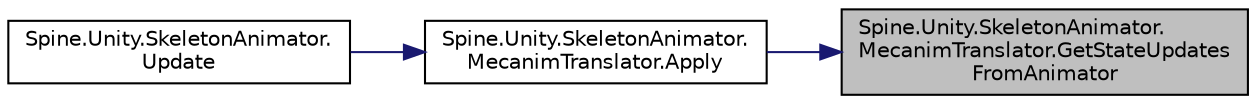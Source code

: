 digraph "Spine.Unity.SkeletonAnimator.MecanimTranslator.GetStateUpdatesFromAnimator"
{
 // LATEX_PDF_SIZE
  edge [fontname="Helvetica",fontsize="10",labelfontname="Helvetica",labelfontsize="10"];
  node [fontname="Helvetica",fontsize="10",shape=record];
  rankdir="RL";
  Node1 [label="Spine.Unity.SkeletonAnimator.\lMecanimTranslator.GetStateUpdates\lFromAnimator",height=0.2,width=0.4,color="black", fillcolor="grey75", style="filled", fontcolor="black",tooltip=" "];
  Node1 -> Node2 [dir="back",color="midnightblue",fontsize="10",style="solid",fontname="Helvetica"];
  Node2 [label="Spine.Unity.SkeletonAnimator.\lMecanimTranslator.Apply",height=0.2,width=0.4,color="black", fillcolor="white", style="filled",URL="$class_spine_1_1_unity_1_1_skeleton_animator_1_1_mecanim_translator.html#a26feb19764dab68fbbb2e0b4423f0398",tooltip=" "];
  Node2 -> Node3 [dir="back",color="midnightblue",fontsize="10",style="solid",fontname="Helvetica"];
  Node3 [label="Spine.Unity.SkeletonAnimator.\lUpdate",height=0.2,width=0.4,color="black", fillcolor="white", style="filled",URL="$class_spine_1_1_unity_1_1_skeleton_animator.html#ab618b51c3b48d2a204b587186f6f8873",tooltip=" "];
}
